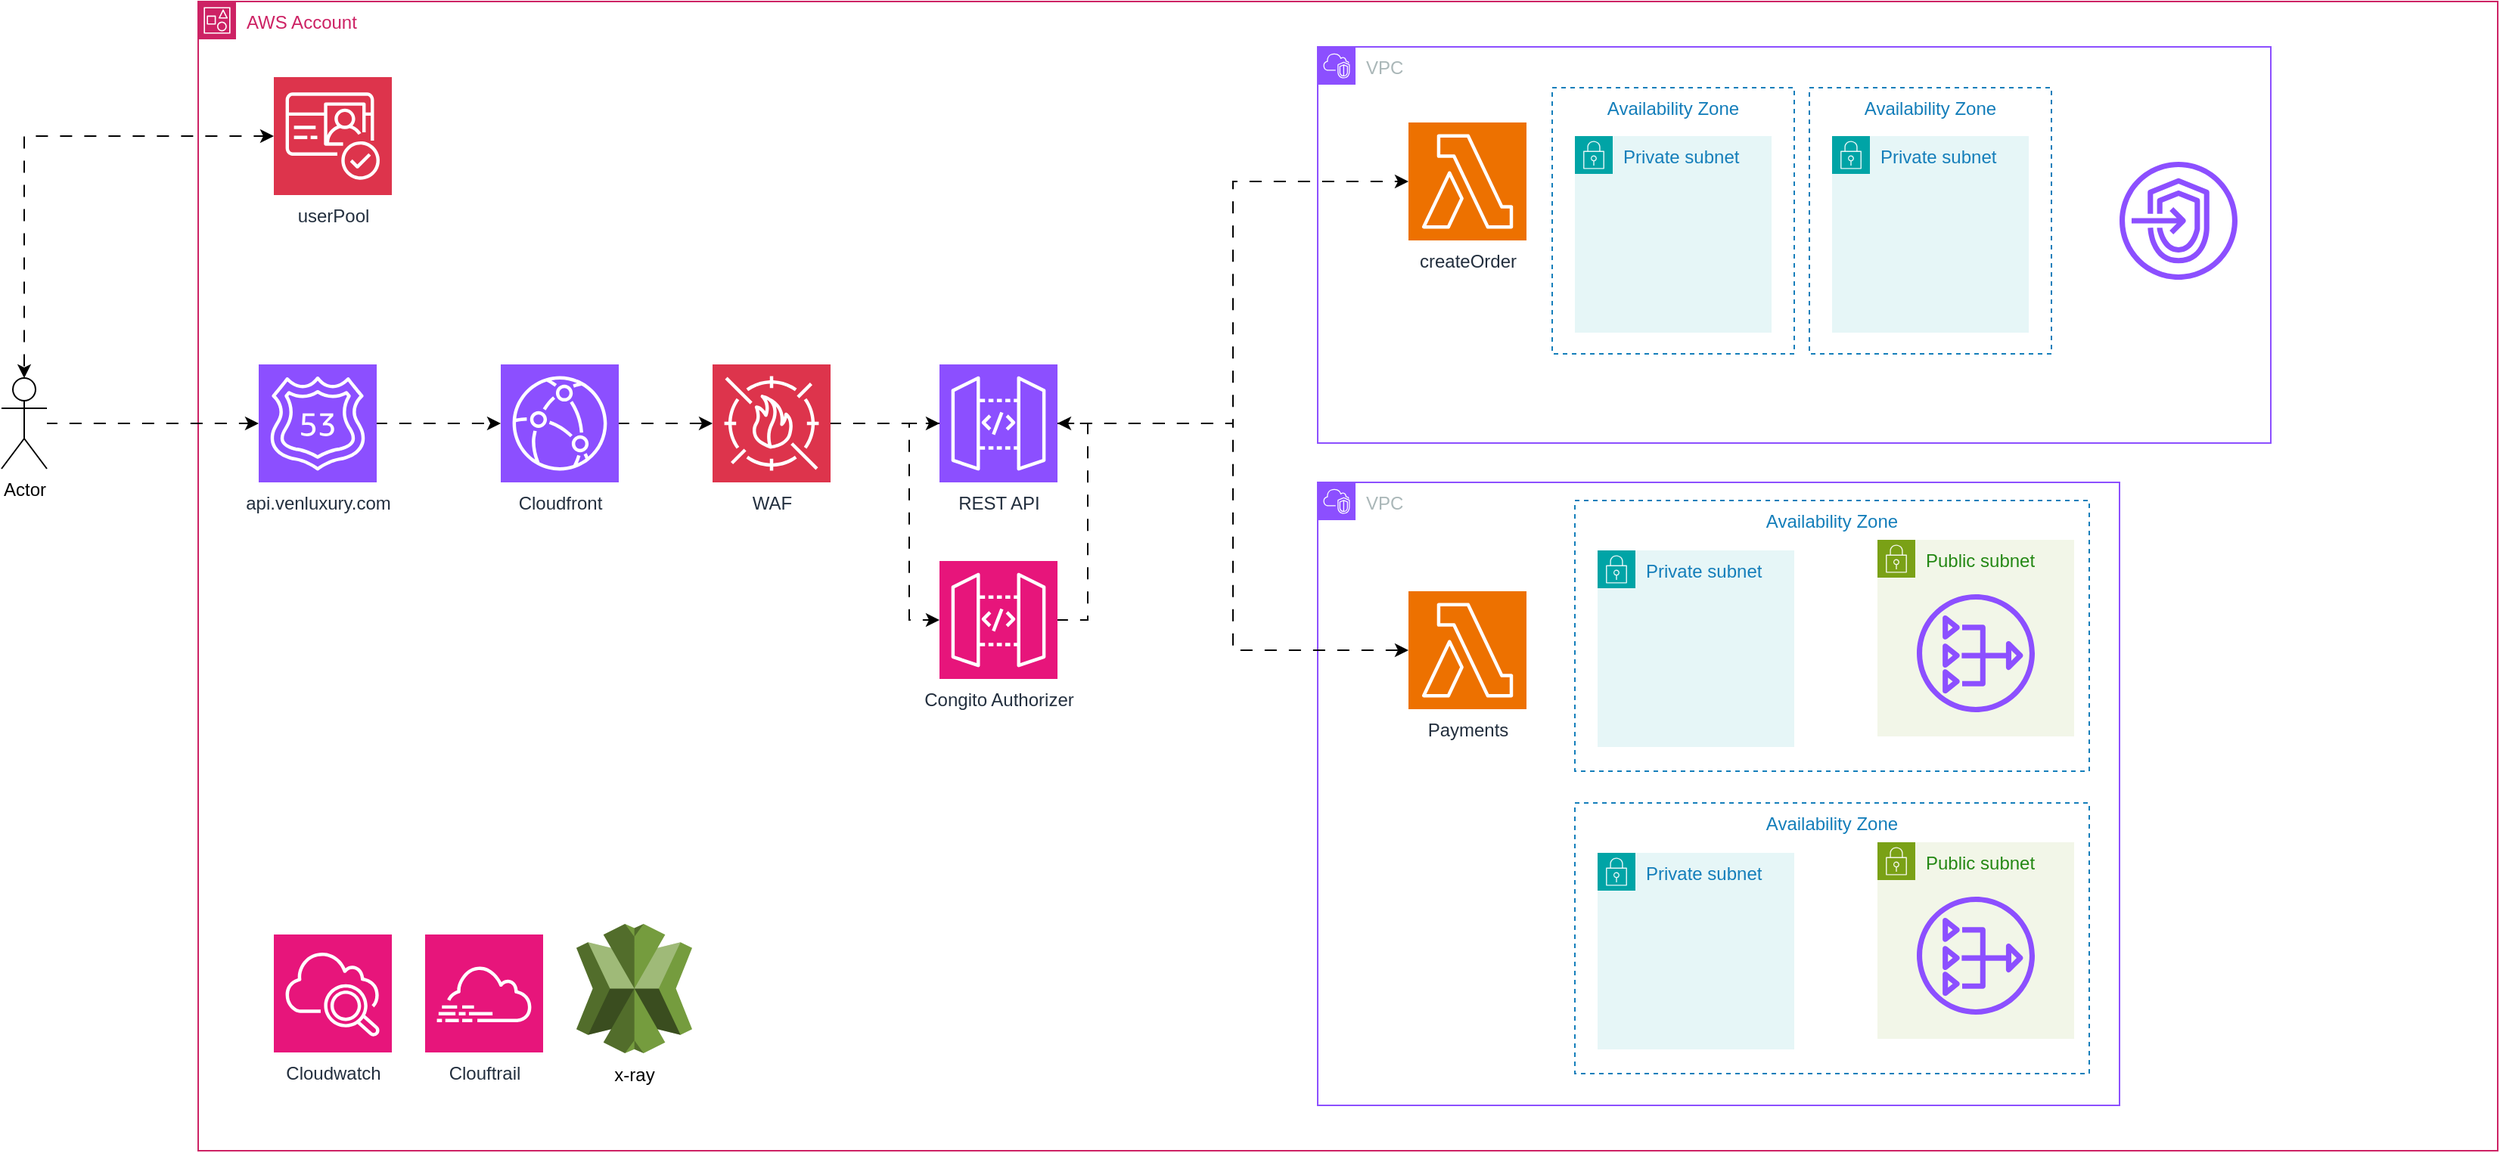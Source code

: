 <mxfile version="27.1.4">
  <diagram name="Página-1" id="NMruJkIku_sLH3NQZ0nU">
    <mxGraphModel dx="2425" dy="836" grid="1" gridSize="10" guides="1" tooltips="1" connect="1" arrows="1" fold="1" page="1" pageScale="1" pageWidth="2339" pageHeight="3300" math="0" shadow="0">
      <root>
        <mxCell id="0" />
        <mxCell id="1" parent="0" />
        <mxCell id="jm6-lyp_4xsyJlH1QK8w-4" value="AWS Account" style="points=[[0,0],[0.25,0],[0.5,0],[0.75,0],[1,0],[1,0.25],[1,0.5],[1,0.75],[1,1],[0.75,1],[0.5,1],[0.25,1],[0,1],[0,0.75],[0,0.5],[0,0.25]];outlineConnect=0;gradientColor=none;html=1;whiteSpace=wrap;fontSize=12;fontStyle=0;container=1;pointerEvents=0;collapsible=0;recursiveResize=0;shape=mxgraph.aws4.group;grIcon=mxgraph.aws4.group_account;strokeColor=#CD2264;fillColor=none;verticalAlign=top;align=left;spacingLeft=30;fontColor=#CD2264;dashed=0;" vertex="1" parent="1">
          <mxGeometry x="300" y="50" width="1520" height="760" as="geometry" />
        </mxCell>
        <mxCell id="jm6-lyp_4xsyJlH1QK8w-46" value="VPC" style="points=[[0,0],[0.25,0],[0.5,0],[0.75,0],[1,0],[1,0.25],[1,0.5],[1,0.75],[1,1],[0.75,1],[0.5,1],[0.25,1],[0,1],[0,0.75],[0,0.5],[0,0.25]];outlineConnect=0;gradientColor=none;html=1;whiteSpace=wrap;fontSize=12;fontStyle=0;container=1;pointerEvents=0;collapsible=0;recursiveResize=0;shape=mxgraph.aws4.group;grIcon=mxgraph.aws4.group_vpc2;strokeColor=#8C4FFF;fillColor=none;verticalAlign=top;align=left;spacingLeft=30;fontColor=#AAB7B8;dashed=0;" vertex="1" parent="jm6-lyp_4xsyJlH1QK8w-4">
          <mxGeometry x="740" y="318" width="530" height="412" as="geometry" />
        </mxCell>
        <mxCell id="jm6-lyp_4xsyJlH1QK8w-52" value="Payments" style="sketch=0;points=[[0,0,0],[0.25,0,0],[0.5,0,0],[0.75,0,0],[1,0,0],[0,1,0],[0.25,1,0],[0.5,1,0],[0.75,1,0],[1,1,0],[0,0.25,0],[0,0.5,0],[0,0.75,0],[1,0.25,0],[1,0.5,0],[1,0.75,0]];outlineConnect=0;fontColor=#232F3E;fillColor=#ED7100;strokeColor=#ffffff;dashed=0;verticalLabelPosition=bottom;verticalAlign=top;align=center;html=1;fontSize=12;fontStyle=0;aspect=fixed;shape=mxgraph.aws4.resourceIcon;resIcon=mxgraph.aws4.lambda;" vertex="1" parent="jm6-lyp_4xsyJlH1QK8w-46">
          <mxGeometry x="60" y="72" width="78" height="78" as="geometry" />
        </mxCell>
        <mxCell id="jm6-lyp_4xsyJlH1QK8w-83" value="Public subnet" style="points=[[0,0],[0.25,0],[0.5,0],[0.75,0],[1,0],[1,0.25],[1,0.5],[1,0.75],[1,1],[0.75,1],[0.5,1],[0.25,1],[0,1],[0,0.75],[0,0.5],[0,0.25]];outlineConnect=0;gradientColor=none;html=1;whiteSpace=wrap;fontSize=12;fontStyle=0;container=1;pointerEvents=0;collapsible=0;recursiveResize=0;shape=mxgraph.aws4.group;grIcon=mxgraph.aws4.group_security_group;grStroke=0;strokeColor=#7AA116;fillColor=#F2F6E8;verticalAlign=top;align=left;spacingLeft=30;fontColor=#248814;dashed=0;" vertex="1" parent="jm6-lyp_4xsyJlH1QK8w-46">
          <mxGeometry x="370" y="38" width="130" height="130" as="geometry" />
        </mxCell>
        <mxCell id="jm6-lyp_4xsyJlH1QK8w-85" value="" style="sketch=0;outlineConnect=0;fontColor=#232F3E;gradientColor=none;fillColor=#8C4FFF;strokeColor=none;dashed=0;verticalLabelPosition=bottom;verticalAlign=top;align=center;html=1;fontSize=12;fontStyle=0;aspect=fixed;pointerEvents=1;shape=mxgraph.aws4.nat_gateway;" vertex="1" parent="jm6-lyp_4xsyJlH1QK8w-83">
          <mxGeometry x="26" y="36" width="78" height="78" as="geometry" />
        </mxCell>
        <mxCell id="jm6-lyp_4xsyJlH1QK8w-91" value="Availability Zone" style="fillColor=none;strokeColor=#147EBA;dashed=1;verticalAlign=top;fontStyle=0;fontColor=#147EBA;whiteSpace=wrap;html=1;" vertex="1" parent="jm6-lyp_4xsyJlH1QK8w-46">
          <mxGeometry x="170" y="12" width="340" height="179" as="geometry" />
        </mxCell>
        <mxCell id="jm6-lyp_4xsyJlH1QK8w-78" value="Private subnet" style="points=[[0,0],[0.25,0],[0.5,0],[0.75,0],[1,0],[1,0.25],[1,0.5],[1,0.75],[1,1],[0.75,1],[0.5,1],[0.25,1],[0,1],[0,0.75],[0,0.5],[0,0.25]];outlineConnect=0;gradientColor=none;html=1;whiteSpace=wrap;fontSize=12;fontStyle=0;container=1;pointerEvents=0;collapsible=0;recursiveResize=0;shape=mxgraph.aws4.group;grIcon=mxgraph.aws4.group_security_group;grStroke=0;strokeColor=#00A4A6;fillColor=#E6F6F7;verticalAlign=top;align=left;spacingLeft=30;fontColor=#147EBA;dashed=0;" vertex="1" parent="jm6-lyp_4xsyJlH1QK8w-46">
          <mxGeometry x="185" y="45" width="130" height="130" as="geometry" />
        </mxCell>
        <mxCell id="jm6-lyp_4xsyJlH1QK8w-95" value="Public subnet" style="points=[[0,0],[0.25,0],[0.5,0],[0.75,0],[1,0],[1,0.25],[1,0.5],[1,0.75],[1,1],[0.75,1],[0.5,1],[0.25,1],[0,1],[0,0.75],[0,0.5],[0,0.25]];outlineConnect=0;gradientColor=none;html=1;whiteSpace=wrap;fontSize=12;fontStyle=0;container=1;pointerEvents=0;collapsible=0;recursiveResize=0;shape=mxgraph.aws4.group;grIcon=mxgraph.aws4.group_security_group;grStroke=0;strokeColor=#7AA116;fillColor=#F2F6E8;verticalAlign=top;align=left;spacingLeft=30;fontColor=#248814;dashed=0;" vertex="1" parent="jm6-lyp_4xsyJlH1QK8w-46">
          <mxGeometry x="370" y="238" width="130" height="130" as="geometry" />
        </mxCell>
        <mxCell id="jm6-lyp_4xsyJlH1QK8w-96" value="" style="sketch=0;outlineConnect=0;fontColor=#232F3E;gradientColor=none;fillColor=#8C4FFF;strokeColor=none;dashed=0;verticalLabelPosition=bottom;verticalAlign=top;align=center;html=1;fontSize=12;fontStyle=0;aspect=fixed;pointerEvents=1;shape=mxgraph.aws4.nat_gateway;" vertex="1" parent="jm6-lyp_4xsyJlH1QK8w-95">
          <mxGeometry x="26" y="36" width="78" height="78" as="geometry" />
        </mxCell>
        <mxCell id="jm6-lyp_4xsyJlH1QK8w-97" value="Availability Zone" style="fillColor=none;strokeColor=#147EBA;dashed=1;verticalAlign=top;fontStyle=0;fontColor=#147EBA;whiteSpace=wrap;html=1;" vertex="1" parent="jm6-lyp_4xsyJlH1QK8w-46">
          <mxGeometry x="170" y="212" width="340" height="179" as="geometry" />
        </mxCell>
        <mxCell id="jm6-lyp_4xsyJlH1QK8w-98" value="Private subnet" style="points=[[0,0],[0.25,0],[0.5,0],[0.75,0],[1,0],[1,0.25],[1,0.5],[1,0.75],[1,1],[0.75,1],[0.5,1],[0.25,1],[0,1],[0,0.75],[0,0.5],[0,0.25]];outlineConnect=0;gradientColor=none;html=1;whiteSpace=wrap;fontSize=12;fontStyle=0;container=1;pointerEvents=0;collapsible=0;recursiveResize=0;shape=mxgraph.aws4.group;grIcon=mxgraph.aws4.group_security_group;grStroke=0;strokeColor=#00A4A6;fillColor=#E6F6F7;verticalAlign=top;align=left;spacingLeft=30;fontColor=#147EBA;dashed=0;" vertex="1" parent="jm6-lyp_4xsyJlH1QK8w-46">
          <mxGeometry x="185" y="245" width="130" height="130" as="geometry" />
        </mxCell>
        <mxCell id="jm6-lyp_4xsyJlH1QK8w-47" value="VPC" style="points=[[0,0],[0.25,0],[0.5,0],[0.75,0],[1,0],[1,0.25],[1,0.5],[1,0.75],[1,1],[0.75,1],[0.5,1],[0.25,1],[0,1],[0,0.75],[0,0.5],[0,0.25]];outlineConnect=0;gradientColor=none;html=1;whiteSpace=wrap;fontSize=12;fontStyle=0;container=1;pointerEvents=0;collapsible=0;recursiveResize=0;shape=mxgraph.aws4.group;grIcon=mxgraph.aws4.group_vpc2;strokeColor=#8C4FFF;fillColor=none;verticalAlign=top;align=left;spacingLeft=30;fontColor=#AAB7B8;dashed=0;" vertex="1" parent="jm6-lyp_4xsyJlH1QK8w-4">
          <mxGeometry x="740" y="30" width="630" height="262" as="geometry" />
        </mxCell>
        <mxCell id="jm6-lyp_4xsyJlH1QK8w-88" value="Availability Zone" style="fillColor=none;strokeColor=#147EBA;dashed=1;verticalAlign=top;fontStyle=0;fontColor=#147EBA;whiteSpace=wrap;html=1;" vertex="1" parent="jm6-lyp_4xsyJlH1QK8w-47">
          <mxGeometry x="155" y="27" width="160" height="176" as="geometry" />
        </mxCell>
        <mxCell id="jm6-lyp_4xsyJlH1QK8w-87" value="Availability Zone" style="fillColor=none;strokeColor=#147EBA;dashed=1;verticalAlign=top;fontStyle=0;fontColor=#147EBA;whiteSpace=wrap;html=1;" vertex="1" parent="jm6-lyp_4xsyJlH1QK8w-47">
          <mxGeometry x="325" y="27" width="160" height="176" as="geometry" />
        </mxCell>
        <mxCell id="jm6-lyp_4xsyJlH1QK8w-51" value="createOrder" style="sketch=0;points=[[0,0,0],[0.25,0,0],[0.5,0,0],[0.75,0,0],[1,0,0],[0,1,0],[0.25,1,0],[0.5,1,0],[0.75,1,0],[1,1,0],[0,0.25,0],[0,0.5,0],[0,0.75,0],[1,0.25,0],[1,0.5,0],[1,0.75,0]];outlineConnect=0;fontColor=#232F3E;fillColor=#ED7100;strokeColor=#ffffff;dashed=0;verticalLabelPosition=bottom;verticalAlign=top;align=center;html=1;fontSize=12;fontStyle=0;aspect=fixed;shape=mxgraph.aws4.resourceIcon;resIcon=mxgraph.aws4.lambda;" vertex="1" parent="jm6-lyp_4xsyJlH1QK8w-47">
          <mxGeometry x="60" y="50" width="78" height="78" as="geometry" />
        </mxCell>
        <mxCell id="jm6-lyp_4xsyJlH1QK8w-55" value="Private subnet" style="points=[[0,0],[0.25,0],[0.5,0],[0.75,0],[1,0],[1,0.25],[1,0.5],[1,0.75],[1,1],[0.75,1],[0.5,1],[0.25,1],[0,1],[0,0.75],[0,0.5],[0,0.25]];outlineConnect=0;gradientColor=none;html=1;whiteSpace=wrap;fontSize=12;fontStyle=0;container=1;pointerEvents=0;collapsible=0;recursiveResize=0;shape=mxgraph.aws4.group;grIcon=mxgraph.aws4.group_security_group;grStroke=0;strokeColor=#00A4A6;fillColor=#E6F6F7;verticalAlign=top;align=left;spacingLeft=30;fontColor=#147EBA;dashed=0;" vertex="1" parent="jm6-lyp_4xsyJlH1QK8w-47">
          <mxGeometry x="170" y="59" width="130" height="130" as="geometry" />
        </mxCell>
        <mxCell id="jm6-lyp_4xsyJlH1QK8w-100" value="Private subnet" style="points=[[0,0],[0.25,0],[0.5,0],[0.75,0],[1,0],[1,0.25],[1,0.5],[1,0.75],[1,1],[0.75,1],[0.5,1],[0.25,1],[0,1],[0,0.75],[0,0.5],[0,0.25]];outlineConnect=0;gradientColor=none;html=1;whiteSpace=wrap;fontSize=12;fontStyle=0;container=1;pointerEvents=0;collapsible=0;recursiveResize=0;shape=mxgraph.aws4.group;grIcon=mxgraph.aws4.group_security_group;grStroke=0;strokeColor=#00A4A6;fillColor=#E6F6F7;verticalAlign=top;align=left;spacingLeft=30;fontColor=#147EBA;dashed=0;" vertex="1" parent="jm6-lyp_4xsyJlH1QK8w-47">
          <mxGeometry x="340" y="59" width="130" height="130" as="geometry" />
        </mxCell>
        <mxCell id="jm6-lyp_4xsyJlH1QK8w-99" value="" style="sketch=0;outlineConnect=0;fontColor=#232F3E;gradientColor=none;fillColor=#8C4FFF;strokeColor=none;dashed=0;verticalLabelPosition=bottom;verticalAlign=top;align=center;html=1;fontSize=12;fontStyle=0;aspect=fixed;pointerEvents=1;shape=mxgraph.aws4.endpoints;" vertex="1" parent="jm6-lyp_4xsyJlH1QK8w-47">
          <mxGeometry x="530" y="76" width="78" height="78" as="geometry" />
        </mxCell>
        <mxCell id="jm6-lyp_4xsyJlH1QK8w-26" value="api.venluxury.com" style="sketch=0;points=[[0,0,0],[0.25,0,0],[0.5,0,0],[0.75,0,0],[1,0,0],[0,1,0],[0.25,1,0],[0.5,1,0],[0.75,1,0],[1,1,0],[0,0.25,0],[0,0.5,0],[0,0.75,0],[1,0.25,0],[1,0.5,0],[1,0.75,0]];outlineConnect=0;fontColor=#232F3E;fillColor=#8C4FFF;strokeColor=#ffffff;dashed=0;verticalLabelPosition=bottom;verticalAlign=top;align=center;html=1;fontSize=12;fontStyle=0;aspect=fixed;shape=mxgraph.aws4.resourceIcon;resIcon=mxgraph.aws4.route_53;" vertex="1" parent="jm6-lyp_4xsyJlH1QK8w-4">
          <mxGeometry x="40" y="240" width="78" height="78" as="geometry" />
        </mxCell>
        <mxCell id="jm6-lyp_4xsyJlH1QK8w-28" value="Cloudfront" style="sketch=0;points=[[0,0,0],[0.25,0,0],[0.5,0,0],[0.75,0,0],[1,0,0],[0,1,0],[0.25,1,0],[0.5,1,0],[0.75,1,0],[1,1,0],[0,0.25,0],[0,0.5,0],[0,0.75,0],[1,0.25,0],[1,0.5,0],[1,0.75,0]];outlineConnect=0;fontColor=#232F3E;fillColor=#8C4FFF;strokeColor=#ffffff;dashed=0;verticalLabelPosition=bottom;verticalAlign=top;align=center;html=1;fontSize=12;fontStyle=0;aspect=fixed;shape=mxgraph.aws4.resourceIcon;resIcon=mxgraph.aws4.cloudfront;" vertex="1" parent="jm6-lyp_4xsyJlH1QK8w-4">
          <mxGeometry x="200" y="240" width="78" height="78" as="geometry" />
        </mxCell>
        <mxCell id="jm6-lyp_4xsyJlH1QK8w-29" style="edgeStyle=orthogonalEdgeStyle;rounded=0;orthogonalLoop=1;jettySize=auto;html=1;entryX=0;entryY=0.5;entryDx=0;entryDy=0;entryPerimeter=0;flowAnimation=1;" edge="1" parent="jm6-lyp_4xsyJlH1QK8w-4" source="jm6-lyp_4xsyJlH1QK8w-26" target="jm6-lyp_4xsyJlH1QK8w-28">
          <mxGeometry relative="1" as="geometry" />
        </mxCell>
        <mxCell id="jm6-lyp_4xsyJlH1QK8w-33" value="userPool" style="sketch=0;points=[[0,0,0],[0.25,0,0],[0.5,0,0],[0.75,0,0],[1,0,0],[0,1,0],[0.25,1,0],[0.5,1,0],[0.75,1,0],[1,1,0],[0,0.25,0],[0,0.5,0],[0,0.75,0],[1,0.25,0],[1,0.5,0],[1,0.75,0]];outlineConnect=0;fontColor=#232F3E;fillColor=#DD344C;strokeColor=#ffffff;dashed=0;verticalLabelPosition=bottom;verticalAlign=top;align=center;html=1;fontSize=12;fontStyle=0;aspect=fixed;shape=mxgraph.aws4.resourceIcon;resIcon=mxgraph.aws4.cognito;" vertex="1" parent="jm6-lyp_4xsyJlH1QK8w-4">
          <mxGeometry x="50" y="50" width="78" height="78" as="geometry" />
        </mxCell>
        <mxCell id="jm6-lyp_4xsyJlH1QK8w-37" value="REST API" style="sketch=0;points=[[0,0,0],[0.25,0,0],[0.5,0,0],[0.75,0,0],[1,0,0],[0,1,0],[0.25,1,0],[0.5,1,0],[0.75,1,0],[1,1,0],[0,0.25,0],[0,0.5,0],[0,0.75,0],[1,0.25,0],[1,0.5,0],[1,0.75,0]];outlineConnect=0;fontColor=#232F3E;fillColor=#8C4FFF;strokeColor=#ffffff;dashed=0;verticalLabelPosition=bottom;verticalAlign=top;align=center;html=1;fontSize=12;fontStyle=0;aspect=fixed;shape=mxgraph.aws4.resourceIcon;resIcon=mxgraph.aws4.api_gateway;" vertex="1" parent="jm6-lyp_4xsyJlH1QK8w-4">
          <mxGeometry x="490" y="240" width="78" height="78" as="geometry" />
        </mxCell>
        <mxCell id="jm6-lyp_4xsyJlH1QK8w-38" value="Congito Authorizer" style="sketch=0;points=[[0,0,0],[0.25,0,0],[0.5,0,0],[0.75,0,0],[1,0,0],[0,1,0],[0.25,1,0],[0.5,1,0],[0.75,1,0],[1,1,0],[0,0.25,0],[0,0.5,0],[0,0.75,0],[1,0.25,0],[1,0.5,0],[1,0.75,0]];outlineConnect=0;fontColor=#232F3E;fillColor=#E7157B;strokeColor=#ffffff;dashed=0;verticalLabelPosition=bottom;verticalAlign=top;align=center;html=1;fontSize=12;fontStyle=0;aspect=fixed;shape=mxgraph.aws4.resourceIcon;resIcon=mxgraph.aws4.api_gateway;" vertex="1" parent="jm6-lyp_4xsyJlH1QK8w-4">
          <mxGeometry x="490" y="370" width="78" height="78" as="geometry" />
        </mxCell>
        <mxCell id="jm6-lyp_4xsyJlH1QK8w-39" value="WAF" style="sketch=0;points=[[0,0,0],[0.25,0,0],[0.5,0,0],[0.75,0,0],[1,0,0],[0,1,0],[0.25,1,0],[0.5,1,0],[0.75,1,0],[1,1,0],[0,0.25,0],[0,0.5,0],[0,0.75,0],[1,0.25,0],[1,0.5,0],[1,0.75,0]];outlineConnect=0;fontColor=#232F3E;fillColor=#DD344C;strokeColor=#ffffff;dashed=0;verticalLabelPosition=bottom;verticalAlign=top;align=center;html=1;fontSize=12;fontStyle=0;aspect=fixed;shape=mxgraph.aws4.resourceIcon;resIcon=mxgraph.aws4.waf;" vertex="1" parent="jm6-lyp_4xsyJlH1QK8w-4">
          <mxGeometry x="340" y="240" width="78" height="78" as="geometry" />
        </mxCell>
        <mxCell id="jm6-lyp_4xsyJlH1QK8w-40" style="edgeStyle=orthogonalEdgeStyle;rounded=0;orthogonalLoop=1;jettySize=auto;html=1;entryX=0;entryY=0.5;entryDx=0;entryDy=0;entryPerimeter=0;flowAnimation=1;" edge="1" parent="jm6-lyp_4xsyJlH1QK8w-4" source="jm6-lyp_4xsyJlH1QK8w-28" target="jm6-lyp_4xsyJlH1QK8w-39">
          <mxGeometry relative="1" as="geometry" />
        </mxCell>
        <mxCell id="jm6-lyp_4xsyJlH1QK8w-41" style="edgeStyle=orthogonalEdgeStyle;rounded=0;orthogonalLoop=1;jettySize=auto;html=1;entryX=0;entryY=0.5;entryDx=0;entryDy=0;entryPerimeter=0;flowAnimation=1;" edge="1" parent="jm6-lyp_4xsyJlH1QK8w-4" source="jm6-lyp_4xsyJlH1QK8w-39" target="jm6-lyp_4xsyJlH1QK8w-37">
          <mxGeometry relative="1" as="geometry">
            <Array as="points">
              <mxPoint x="450" y="279" />
              <mxPoint x="450" y="279" />
            </Array>
          </mxGeometry>
        </mxCell>
        <mxCell id="jm6-lyp_4xsyJlH1QK8w-43" style="edgeStyle=orthogonalEdgeStyle;rounded=0;orthogonalLoop=1;jettySize=auto;html=1;entryX=1;entryY=0.5;entryDx=0;entryDy=0;entryPerimeter=0;flowAnimation=1;" edge="1" parent="jm6-lyp_4xsyJlH1QK8w-4" source="jm6-lyp_4xsyJlH1QK8w-38" target="jm6-lyp_4xsyJlH1QK8w-37">
          <mxGeometry relative="1" as="geometry">
            <Array as="points">
              <mxPoint x="588" y="409" />
              <mxPoint x="588" y="279" />
            </Array>
          </mxGeometry>
        </mxCell>
        <mxCell id="jm6-lyp_4xsyJlH1QK8w-45" style="edgeStyle=orthogonalEdgeStyle;rounded=0;orthogonalLoop=1;jettySize=auto;html=1;entryX=0;entryY=0.5;entryDx=0;entryDy=0;entryPerimeter=0;flowAnimation=1;" edge="1" parent="jm6-lyp_4xsyJlH1QK8w-4" source="jm6-lyp_4xsyJlH1QK8w-37" target="jm6-lyp_4xsyJlH1QK8w-38">
          <mxGeometry relative="1" as="geometry">
            <Array as="points">
              <mxPoint x="470" y="279" />
              <mxPoint x="470" y="409" />
            </Array>
          </mxGeometry>
        </mxCell>
        <mxCell id="jm6-lyp_4xsyJlH1QK8w-48" value="Cloudwatch" style="sketch=0;points=[[0,0,0],[0.25,0,0],[0.5,0,0],[0.75,0,0],[1,0,0],[0,1,0],[0.25,1,0],[0.5,1,0],[0.75,1,0],[1,1,0],[0,0.25,0],[0,0.5,0],[0,0.75,0],[1,0.25,0],[1,0.5,0],[1,0.75,0]];points=[[0,0,0],[0.25,0,0],[0.5,0,0],[0.75,0,0],[1,0,0],[0,1,0],[0.25,1,0],[0.5,1,0],[0.75,1,0],[1,1,0],[0,0.25,0],[0,0.5,0],[0,0.75,0],[1,0.25,0],[1,0.5,0],[1,0.75,0]];outlineConnect=0;fontColor=#232F3E;fillColor=#E7157B;strokeColor=#ffffff;dashed=0;verticalLabelPosition=bottom;verticalAlign=top;align=center;html=1;fontSize=12;fontStyle=0;aspect=fixed;shape=mxgraph.aws4.resourceIcon;resIcon=mxgraph.aws4.cloudwatch_2;" vertex="1" parent="jm6-lyp_4xsyJlH1QK8w-4">
          <mxGeometry x="50" y="617" width="78" height="78" as="geometry" />
        </mxCell>
        <mxCell id="jm6-lyp_4xsyJlH1QK8w-49" value="Clouftrail" style="sketch=0;points=[[0,0,0],[0.25,0,0],[0.5,0,0],[0.75,0,0],[1,0,0],[0,1,0],[0.25,1,0],[0.5,1,0],[0.75,1,0],[1,1,0],[0,0.25,0],[0,0.5,0],[0,0.75,0],[1,0.25,0],[1,0.5,0],[1,0.75,0]];points=[[0,0,0],[0.25,0,0],[0.5,0,0],[0.75,0,0],[1,0,0],[0,1,0],[0.25,1,0],[0.5,1,0],[0.75,1,0],[1,1,0],[0,0.25,0],[0,0.5,0],[0,0.75,0],[1,0.25,0],[1,0.5,0],[1,0.75,0]];outlineConnect=0;fontColor=#232F3E;fillColor=#E7157B;strokeColor=#ffffff;dashed=0;verticalLabelPosition=bottom;verticalAlign=top;align=center;html=1;fontSize=12;fontStyle=0;aspect=fixed;shape=mxgraph.aws4.resourceIcon;resIcon=mxgraph.aws4.cloudtrail;" vertex="1" parent="jm6-lyp_4xsyJlH1QK8w-4">
          <mxGeometry x="150" y="617" width="78" height="78" as="geometry" />
        </mxCell>
        <mxCell id="jm6-lyp_4xsyJlH1QK8w-50" value="x-ray" style="outlineConnect=0;dashed=0;verticalLabelPosition=bottom;verticalAlign=top;align=center;html=1;shape=mxgraph.aws3.x_ray;fillColor=#759C3E;gradientColor=none;" vertex="1" parent="jm6-lyp_4xsyJlH1QK8w-4">
          <mxGeometry x="250" y="610" width="76.5" height="85.5" as="geometry" />
        </mxCell>
        <mxCell id="jm6-lyp_4xsyJlH1QK8w-53" style="edgeStyle=orthogonalEdgeStyle;rounded=0;orthogonalLoop=1;jettySize=auto;html=1;entryX=0;entryY=0.5;entryDx=0;entryDy=0;entryPerimeter=0;flowAnimation=1;" edge="1" parent="jm6-lyp_4xsyJlH1QK8w-4" source="jm6-lyp_4xsyJlH1QK8w-37" target="jm6-lyp_4xsyJlH1QK8w-51">
          <mxGeometry relative="1" as="geometry" />
        </mxCell>
        <mxCell id="jm6-lyp_4xsyJlH1QK8w-54" style="edgeStyle=orthogonalEdgeStyle;rounded=0;orthogonalLoop=1;jettySize=auto;html=1;entryX=0;entryY=0.5;entryDx=0;entryDy=0;entryPerimeter=0;flowAnimation=1;" edge="1" parent="jm6-lyp_4xsyJlH1QK8w-4" source="jm6-lyp_4xsyJlH1QK8w-37" target="jm6-lyp_4xsyJlH1QK8w-52">
          <mxGeometry relative="1" as="geometry" />
        </mxCell>
        <mxCell id="jm6-lyp_4xsyJlH1QK8w-3" value="Actor" style="shape=umlActor;verticalLabelPosition=bottom;verticalAlign=top;html=1;outlineConnect=0;" vertex="1" parent="1">
          <mxGeometry x="170" y="299" width="30" height="60" as="geometry" />
        </mxCell>
        <mxCell id="jm6-lyp_4xsyJlH1QK8w-27" style="edgeStyle=orthogonalEdgeStyle;rounded=0;orthogonalLoop=1;jettySize=auto;html=1;entryX=0;entryY=0.5;entryDx=0;entryDy=0;entryPerimeter=0;flowAnimation=1;" edge="1" parent="1" source="jm6-lyp_4xsyJlH1QK8w-3" target="jm6-lyp_4xsyJlH1QK8w-26">
          <mxGeometry relative="1" as="geometry" />
        </mxCell>
        <mxCell id="jm6-lyp_4xsyJlH1QK8w-34" style="rounded=0;orthogonalLoop=1;jettySize=auto;html=1;entryX=0.5;entryY=0;entryDx=0;entryDy=0;entryPerimeter=0;startArrow=classic;startFill=1;flowAnimation=1;" edge="1" parent="1" source="jm6-lyp_4xsyJlH1QK8w-33" target="jm6-lyp_4xsyJlH1QK8w-3">
          <mxGeometry relative="1" as="geometry">
            <mxPoint x="190" y="360" as="targetPoint" />
            <Array as="points">
              <mxPoint x="260" y="139" />
              <mxPoint x="185" y="139" />
            </Array>
          </mxGeometry>
        </mxCell>
      </root>
    </mxGraphModel>
  </diagram>
</mxfile>
